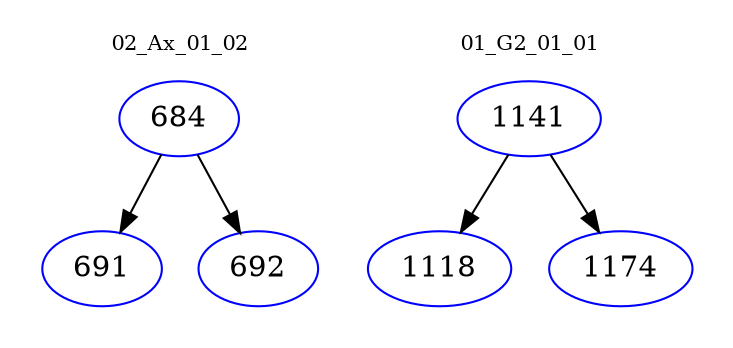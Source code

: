 digraph{
subgraph cluster_0 {
color = white
label = "02_Ax_01_02";
fontsize=10;
T0_684 [label="684", color="blue"]
T0_684 -> T0_691 [color="black"]
T0_691 [label="691", color="blue"]
T0_684 -> T0_692 [color="black"]
T0_692 [label="692", color="blue"]
}
subgraph cluster_1 {
color = white
label = "01_G2_01_01";
fontsize=10;
T1_1141 [label="1141", color="blue"]
T1_1141 -> T1_1118 [color="black"]
T1_1118 [label="1118", color="blue"]
T1_1141 -> T1_1174 [color="black"]
T1_1174 [label="1174", color="blue"]
}
}
